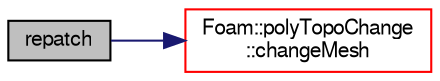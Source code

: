 digraph "repatch"
{
  bgcolor="transparent";
  edge [fontname="FreeSans",fontsize="10",labelfontname="FreeSans",labelfontsize="10"];
  node [fontname="FreeSans",fontsize="10",shape=record];
  rankdir="LR";
  Node3002 [label="repatch",height=0.2,width=0.4,color="black", fillcolor="grey75", style="filled", fontcolor="black"];
  Node3002 -> Node3003 [color="midnightblue",fontsize="10",style="solid",fontname="FreeSans"];
  Node3003 [label="Foam::polyTopoChange\l::changeMesh",height=0.2,width=0.4,color="red",URL="$a21678.html#a1b105b13373ba9f1c7685f873b250cf2",tooltip="Inplace changes mesh without change of patches. "];
}
